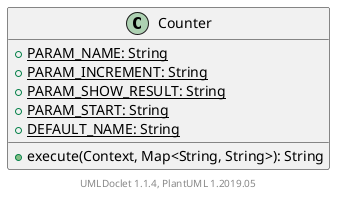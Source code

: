 @startuml

    class Counter [[Counter.html]] {
        {static} +PARAM_NAME: String
        {static} +PARAM_INCREMENT: String
        {static} +PARAM_SHOW_RESULT: String
        {static} +PARAM_START: String
        {static} +DEFAULT_NAME: String
        +execute(Context, Map<String, String>): String
    }


    center footer UMLDoclet 1.1.4, PlantUML 1.2019.05
@enduml
